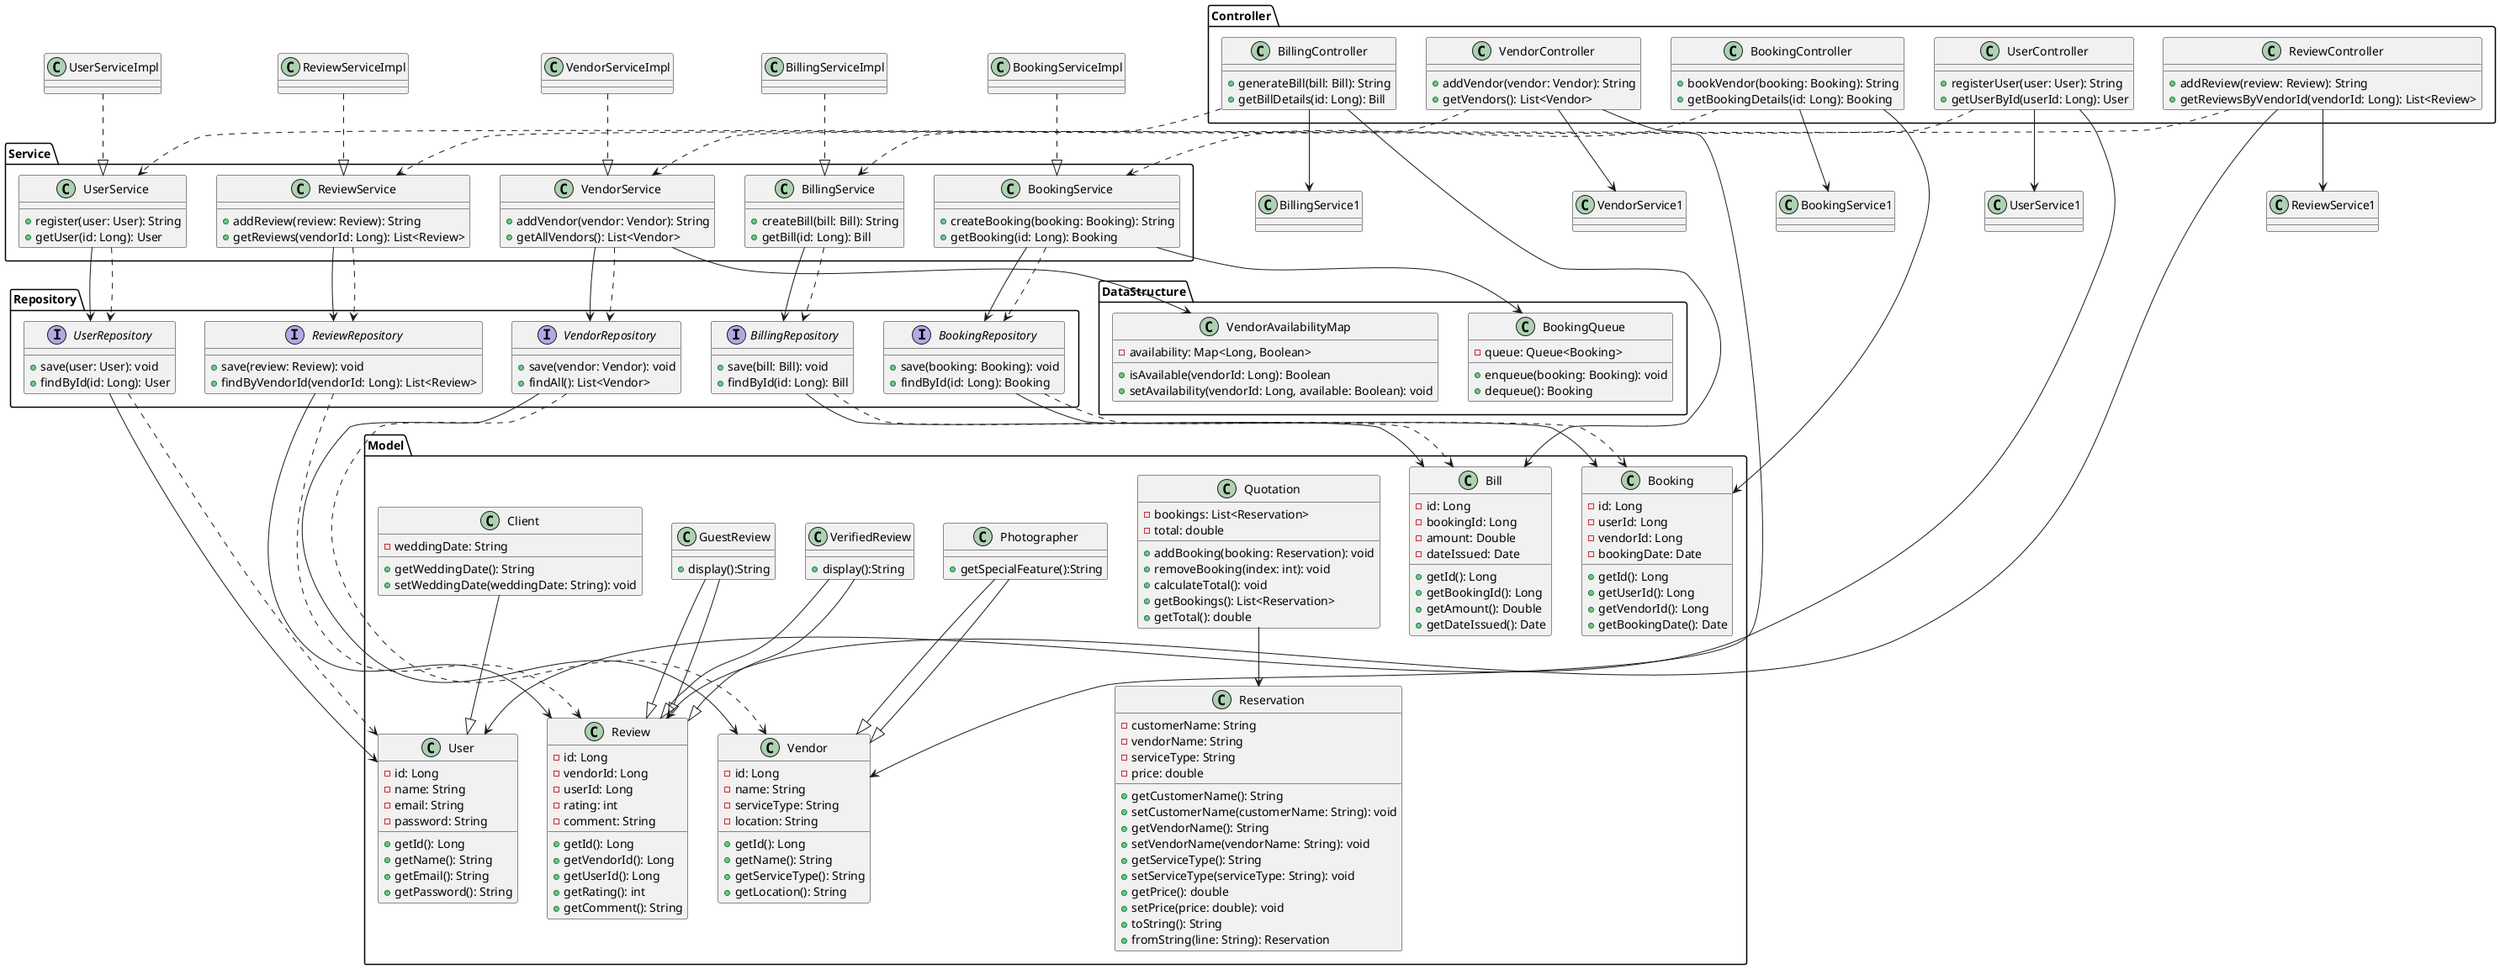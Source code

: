 @startuml class-diagram

package Controller {
  class UserController {
    +registerUser(user: User): String
    +getUserById(userId: Long): User
  }

  class VendorController {
    +addVendor(vendor: Vendor): String
    +getVendors(): List<Vendor>
  }

  class BookingController {
    +bookVendor(booking: Booking): String
    +getBookingDetails(id: Long): Booking
  }

  class BillingController {
    +generateBill(bill: Bill): String
    +getBillDetails(id: Long): Bill
  }

  class ReviewController {
    +addReview(review: Review): String
    +getReviewsByVendorId(vendorId: Long): List<Review>
  }
}

package Model {
  class User {
    -id: Long
    -name: String
    -email: String
    -password: String
    +getId(): Long
    +getName(): String
    +getEmail(): String
    +getPassword(): String
  }

  class Vendor {
    -id: Long
    -name: String
    -serviceType: String
    -location: String
    +getId(): Long
    +getName(): String
    +getServiceType(): String
    +getLocation(): String
  }

  class Booking {
    -id: Long
    -userId: Long
    -vendorId: Long
    -bookingDate: Date
    +getId(): Long
    +getUserId(): Long
    +getVendorId(): Long
    +getBookingDate(): Date
  }

  class Bill {
    -id: Long
    -bookingId: Long
    -amount: Double
    -dateIssued: Date
    +getId(): Long
    +getBookingId(): Long
    +getAmount(): Double
    +getDateIssued(): Date
  }

  class Review {
    -id: Long
    -vendorId: Long
    -userId: Long
    -rating: int
    -comment: String
    +getId(): Long
    +getVendorId(): Long
    +getUserId(): Long
    +getRating(): int
    +getComment(): String
  }

  class Photographer {
    +getSpecialFeature():String
  }

  class VerifiedReview {
    +display():String
  }

  class GuestReview {
    +display():String
  }
   class Client {
      -weddingDate: String
      +getWeddingDate(): String
      +setWeddingDate(weddingDate: String): void
    }

    class Quotation {
      -bookings: List<Reservation>
      -total: double
      +addBooking(booking: Reservation): void
      +removeBooking(index: int): void
      +calculateTotal(): void
      +getBookings(): List<Reservation>
      +getTotal(): double
    }

    class Reservation {
      -customerName: String
      -vendorName: String
      -serviceType: String
      -price: double
      +getCustomerName(): String
      +setCustomerName(customerName: String): void
      +getVendorName(): String
      +setVendorName(vendorName: String): void
      +getServiceType(): String
      +setServiceType(serviceType: String): void
      +getPrice(): double
      +setPrice(price: double): void
      +toString(): String
      +fromString(line: String): Reservation
    }
}

package Repository {
  interface UserRepository {
    +save(user: User): void
    +findById(id: Long): User
  }

  interface VendorRepository {
    +save(vendor: Vendor): void
    +findAll(): List<Vendor>
  }

  interface BookingRepository {
    +save(booking: Booking): void
    +findById(id: Long): Booking
  }

  interface BillingRepository {
    +save(bill: Bill): void
    +findById(id: Long): Bill
  }

  interface ReviewRepository {
    +save(review: Review): void
    +findByVendorId(vendorId: Long): List<Review>
  }
}

package Service {
  class UserService {
    +register(user: User): String
    +getUser(id: Long): User
  }

  class VendorService {
    +addVendor(vendor: Vendor): String
    +getAllVendors(): List<Vendor>
  }

  class BookingService {
    +createBooking(booking: Booking): String
    +getBooking(id: Long): Booking
  }

  class BillingService {
    +createBill(bill: Bill): String
    +getBill(id: Long): Bill
  }

  class ReviewService {
    +addReview(review: Review): String
    +getReviews(vendorId: Long): List<Review>
  }
}

package DataStructure {
  class BookingQueue {
    -queue: Queue<Booking>
    +enqueue(booking: Booking): void
    +dequeue(): Booking
  }

  class VendorAvailabilityMap {
    -availability: Map<Long, Boolean>
    +isAvailable(vendorId: Long): Boolean
    +setAvailability(vendorId: Long, available: Boolean): void
  }
}

' Relationships between packages
UserController --> UserService1
UserService --> UserRepository
UserController --> User
UserRepository --> User

VendorController --> VendorService1
VendorService --> VendorRepository
VendorController --> Vendor
VendorRepository --> Vendor

BookingController --> BookingService1
BookingService --> BookingRepository
BookingController --> Booking
BookingRepository --> Booking

BillingController --> BillingService1
BillingService --> BillingRepository
BillingController --> Bill
BillingRepository --> Bill

ReviewController --> ReviewService1
ReviewService --> ReviewRepository
ReviewController --> Review
ReviewRepository --> Review

BookingService --> BookingQueue
VendorService --> VendorAvailabilityMap

' OOP Relationships

' UserServiceImpl implements UserService
UserServiceImpl ..|> UserService

' VendorServiceImpl implements VendorService
VendorServiceImpl ..|> VendorService

' BookingServiceImpl implements BookingService
BookingServiceImpl ..|> BookingService

' ReviewServiceImpl implements ReviewService
ReviewServiceImpl ..|> ReviewService

' BillingServiceImpl implements BillingService
BillingServiceImpl ..|> BillingService

' UserController depends on UserService
UserController ..> UserService

' VendorController depends on VendorService
VendorController ..> VendorService

' BookingController depends on BookingService
BookingController ..> BookingService

' ReviewController depends on ReviewService
ReviewController ..> ReviewService

' BillingController depends on BillingService
BillingController ..> BillingService

' Services depend on Repositories
UserService ..> UserRepository
VendorService ..> VendorRepository
BookingService ..> BookingRepository
ReviewService ..> ReviewRepository
BillingService ..> BillingRepository

' Repositories depend on Models
UserRepository ..> User
VendorRepository ..> Vendor
BookingRepository ..> Booking
ReviewRepository ..> Review
BillingRepository ..> Bill

' Inheritance relationships
Photographer --|> Vendor
VerifiedReview --|> Review
GuestReview --|> Review
Client --|> User
Photographer --|> Vendor
VerifiedReview --|> Review
GuestReview --|> Review

' Associations
Quotation --> Reservation

@enduml